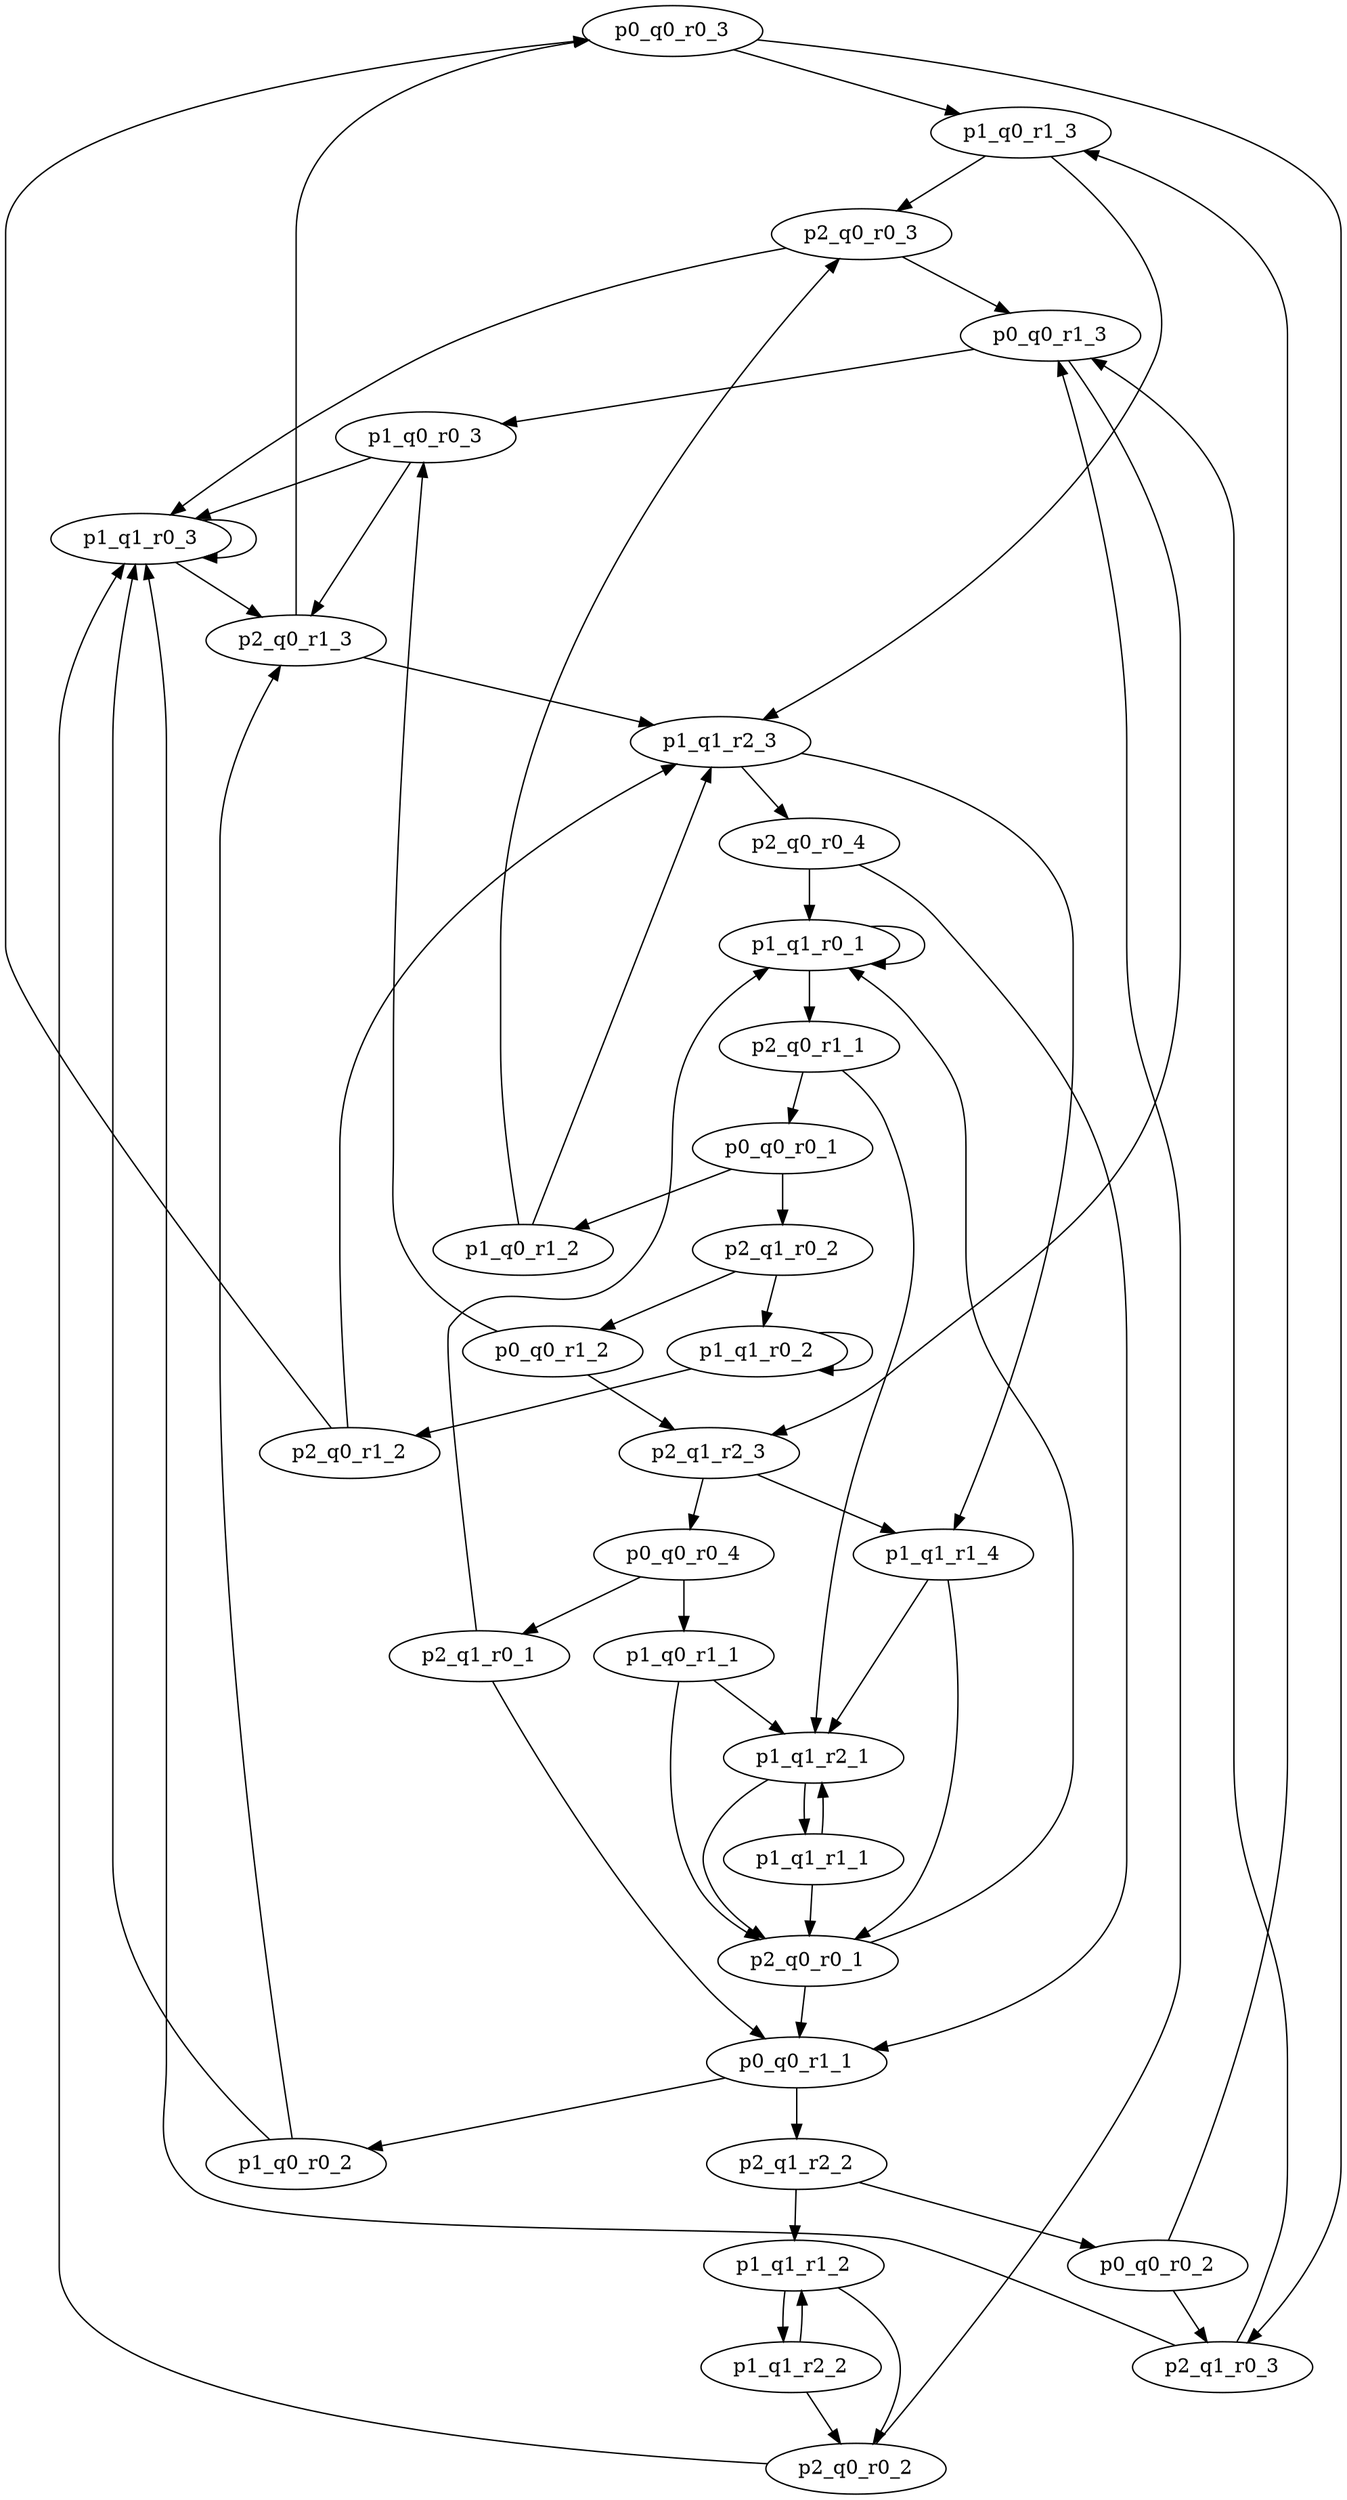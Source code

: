 digraph Test{
p0_q0_r0_3 -> p1_q0_r1_3; 
p0_q0_r0_3 -> p2_q1_r0_3; 
p1_q0_r1_3 -> p2_q0_r0_3; 
p1_q0_r1_3 -> p1_q1_r2_3; 
p2_q1_r0_3 -> p0_q0_r1_3; 
p2_q1_r0_3 -> p1_q1_r0_3; 
p2_q0_r0_3 -> p0_q0_r1_3; 
p2_q0_r0_3 -> p1_q1_r0_3; 
p1_q1_r2_3 -> p2_q0_r0_4; 
p1_q1_r2_3 -> p1_q1_r1_4; 
p0_q0_r1_3 -> p1_q0_r0_3; 
p0_q0_r1_3 -> p2_q1_r2_3; 
p1_q1_r0_3 -> p2_q0_r1_3; 
p1_q1_r0_3 -> p1_q1_r0_3; 
p2_q0_r0_4 -> p0_q0_r1_1; 
p2_q0_r0_4 -> p1_q1_r0_1; 
p1_q1_r1_4 -> p2_q0_r0_1; 
p1_q1_r1_4 -> p1_q1_r2_1; 
p1_q0_r0_3 -> p2_q0_r1_3; 
p1_q0_r0_3 -> p1_q1_r0_3; 
p2_q1_r2_3 -> p0_q0_r0_4; 
p2_q1_r2_3 -> p1_q1_r1_4; 
p2_q0_r1_3 -> p0_q0_r0_3; 
p2_q0_r1_3 -> p1_q1_r2_3; 
p0_q0_r1_1 -> p1_q0_r0_2; 
p0_q0_r1_1 -> p2_q1_r2_2; 
p1_q1_r0_1 -> p2_q0_r1_1; 
p1_q1_r0_1 -> p1_q1_r0_1; 
p2_q0_r0_1 -> p0_q0_r1_1; 
p2_q0_r0_1 -> p1_q1_r0_1; 
p1_q1_r2_1 -> p2_q0_r0_1; 
p1_q1_r2_1 -> p1_q1_r1_1; 
p0_q0_r0_4 -> p1_q0_r1_1; 
p0_q0_r0_4 -> p2_q1_r0_1; 
p1_q0_r0_2 -> p2_q0_r1_3; 
p1_q0_r0_2 -> p1_q1_r0_3; 
p2_q1_r2_2 -> p0_q0_r0_2; 
p2_q1_r2_2 -> p1_q1_r1_2; 
p2_q0_r1_1 -> p0_q0_r0_1; 
p2_q0_r1_1 -> p1_q1_r2_1; 
p1_q1_r1_1 -> p2_q0_r0_1; 
p1_q1_r1_1 -> p1_q1_r2_1; 
p1_q0_r1_1 -> p2_q0_r0_1; 
p1_q0_r1_1 -> p1_q1_r2_1; 
p2_q1_r0_1 -> p0_q0_r1_1; 
p2_q1_r0_1 -> p1_q1_r0_1; 
p0_q0_r0_2 -> p1_q0_r1_3; 
p0_q0_r0_2 -> p2_q1_r0_3; 
p1_q1_r1_2 -> p2_q0_r0_2; 
p1_q1_r1_2 -> p1_q1_r2_2; 
p0_q0_r0_1 -> p1_q0_r1_2; 
p0_q0_r0_1 -> p2_q1_r0_2; 
p2_q0_r0_2 -> p0_q0_r1_3; 
p2_q0_r0_2 -> p1_q1_r0_3; 
p1_q1_r2_2 -> p2_q0_r0_2; 
p1_q1_r2_2 -> p1_q1_r1_2; 
p1_q0_r1_2 -> p2_q0_r0_3; 
p1_q0_r1_2 -> p1_q1_r2_3; 
p2_q1_r0_2 -> p0_q0_r1_2; 
p2_q1_r0_2 -> p1_q1_r0_2; 
p0_q0_r1_2 -> p1_q0_r0_3; 
p0_q0_r1_2 -> p2_q1_r2_3; 
p1_q1_r0_2 -> p2_q0_r1_2; 
p1_q1_r0_2 -> p1_q1_r0_2; 
p2_q0_r1_2 -> p0_q0_r0_3; 
p2_q0_r1_2 -> p1_q1_r2_3; 
}